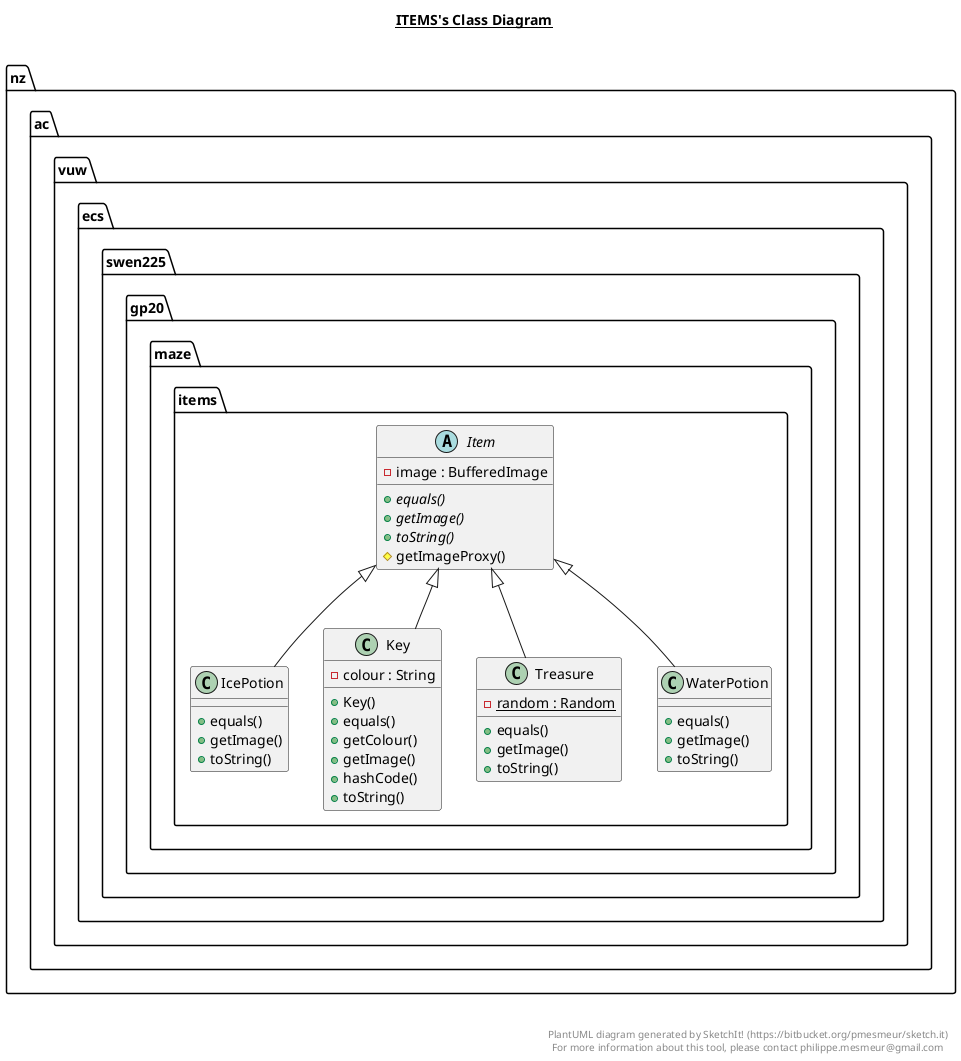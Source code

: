 @startuml

title __ITEMS's Class Diagram__\n

  namespace nz.ac.vuw.ecs.swen225.gp20.maze {
    namespace items {
      class nz.ac.vuw.ecs.swen225.gp20.maze.items.IcePotion {
          + equals()
          + getImage()
          + toString()
      }
    }
  }
  

  namespace nz.ac.vuw.ecs.swen225.gp20.maze {
    namespace items {
      abstract class nz.ac.vuw.ecs.swen225.gp20.maze.items.Item {
          - image : BufferedImage
          {abstract} + equals()
          {abstract} + getImage()
          {abstract} + toString()
          # getImageProxy()
      }
    }
  }
  

  namespace nz.ac.vuw.ecs.swen225.gp20.maze {
    namespace items {
      class nz.ac.vuw.ecs.swen225.gp20.maze.items.Key {
          - colour : String
          + Key()
          + equals()
          + getColour()
          + getImage()
          + hashCode()
          + toString()
      }
    }
  }
  

  namespace nz.ac.vuw.ecs.swen225.gp20.maze {
    namespace items {
      class nz.ac.vuw.ecs.swen225.gp20.maze.items.Treasure {
          {static} - random : Random
          + equals()
          + getImage()
          + toString()
      }
    }
  }
  

  namespace nz.ac.vuw.ecs.swen225.gp20.maze {
    namespace items {
      class nz.ac.vuw.ecs.swen225.gp20.maze.items.WaterPotion {
          + equals()
          + getImage()
          + toString()
      }
    }
  }
  

  nz.ac.vuw.ecs.swen225.gp20.maze.items.IcePotion -up-|> nz.ac.vuw.ecs.swen225.gp20.maze.items.Item
  nz.ac.vuw.ecs.swen225.gp20.maze.items.Key -up-|> nz.ac.vuw.ecs.swen225.gp20.maze.items.Item
  nz.ac.vuw.ecs.swen225.gp20.maze.items.Treasure -up-|> nz.ac.vuw.ecs.swen225.gp20.maze.items.Item
  nz.ac.vuw.ecs.swen225.gp20.maze.items.WaterPotion -up-|> nz.ac.vuw.ecs.swen225.gp20.maze.items.Item


right footer


PlantUML diagram generated by SketchIt! (https://bitbucket.org/pmesmeur/sketch.it)
For more information about this tool, please contact philippe.mesmeur@gmail.com
endfooter

@enduml
